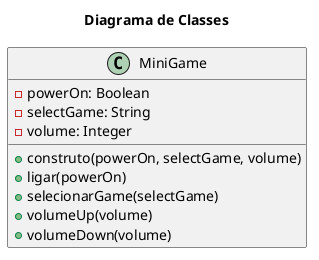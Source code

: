 @startuml diagrama_classe

title Diagrama de Classes

class MiniGame{
    -powerOn: Boolean 
    -selectGame: String
    -volume: Integer
    +construto(powerOn, selectGame, volume)
    +ligar(powerOn)
    +selecionarGame(selectGame)
    +volumeUp(volume)
    +volumeDown(volume)
}

